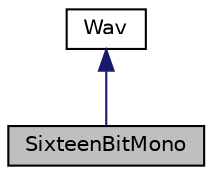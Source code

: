 digraph "SixteenBitMono"
{
  edge [fontname="Helvetica",fontsize="10",labelfontname="Helvetica",labelfontsize="10"];
  node [fontname="Helvetica",fontsize="10",shape=record];
  Node0 [label="SixteenBitMono",height=0.2,width=0.4,color="black", fillcolor="grey75", style="filled", fontcolor="black"];
  Node1 -> Node0 [dir="back",color="midnightblue",fontsize="10",style="solid"];
  Node1 [label="Wav",height=0.2,width=0.4,color="black", fillcolor="white", style="filled",URL="$de/dd3/classWav.html"];
}
